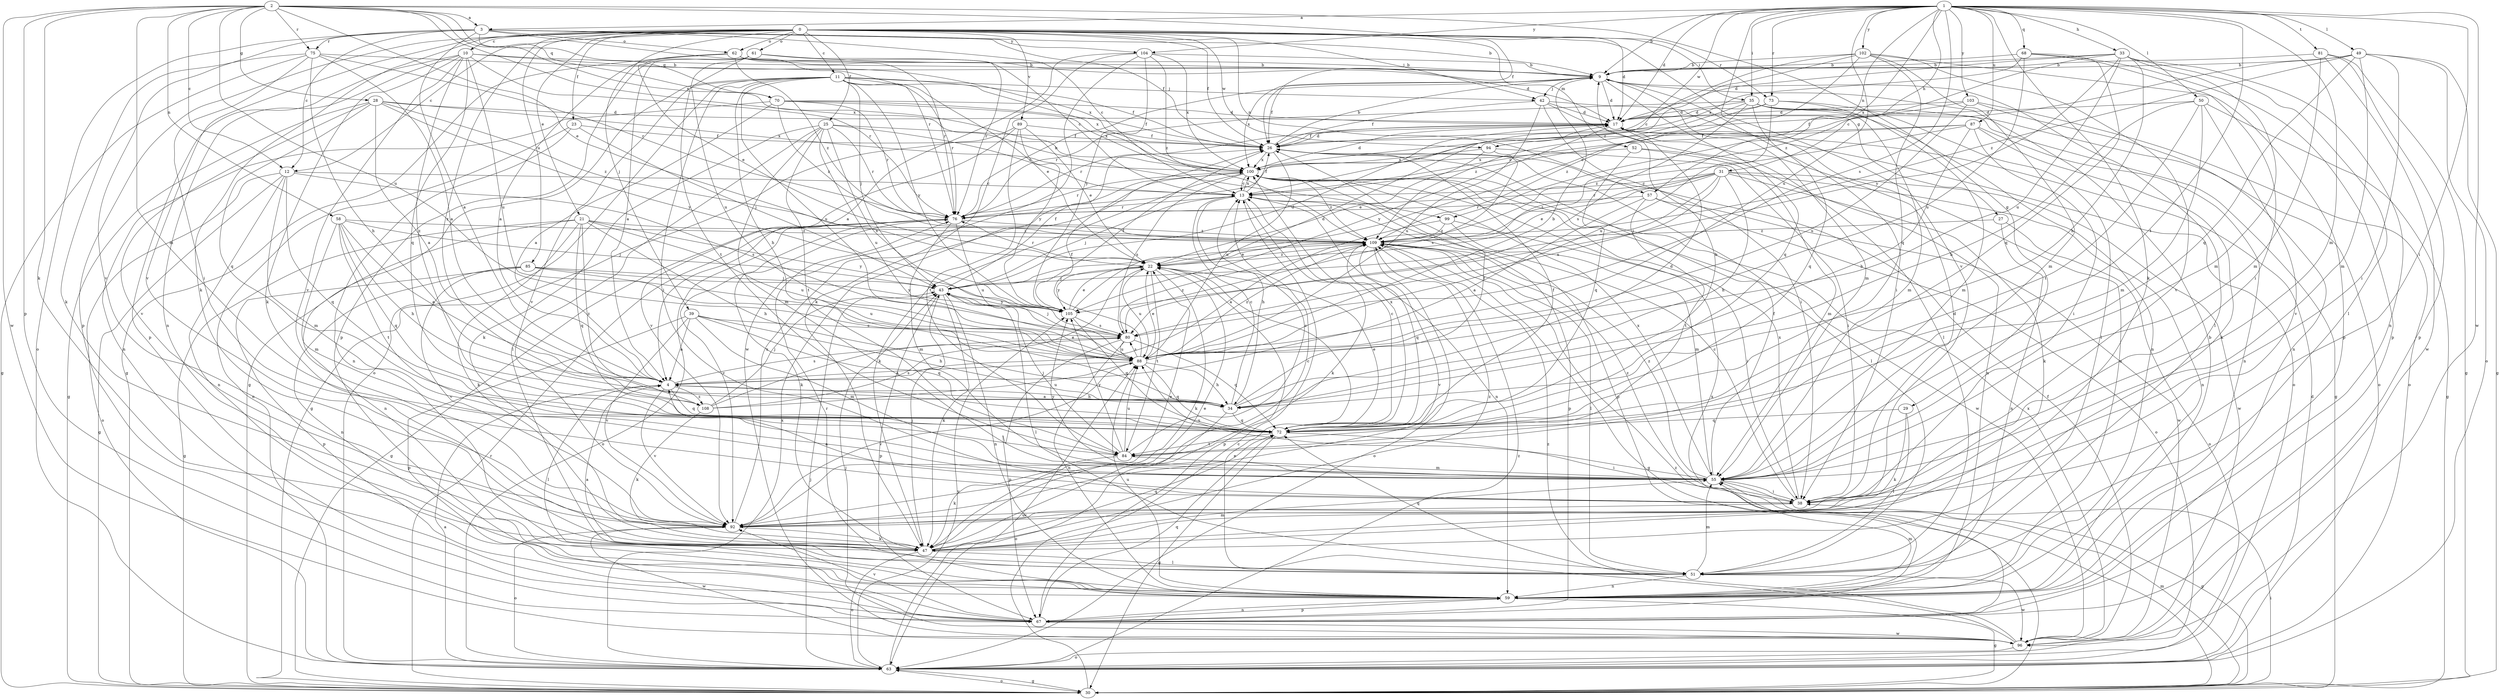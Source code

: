 strict digraph  {
0;
1;
2;
3;
4;
9;
10;
11;
12;
13;
17;
21;
22;
23;
25;
26;
27;
28;
29;
30;
31;
33;
34;
35;
38;
39;
42;
43;
47;
49;
50;
51;
52;
55;
57;
58;
59;
61;
62;
63;
67;
68;
70;
72;
73;
75;
76;
80;
81;
84;
85;
87;
88;
89;
92;
94;
96;
99;
100;
102;
103;
104;
105;
108;
109;
0 -> 10  [label=c];
0 -> 11  [label=c];
0 -> 12  [label=c];
0 -> 17  [label=d];
0 -> 21  [label=e];
0 -> 23  [label=f];
0 -> 25  [label=f];
0 -> 26  [label=f];
0 -> 27  [label=g];
0 -> 35  [label=i];
0 -> 39  [label=j];
0 -> 42  [label=j];
0 -> 47  [label=k];
0 -> 52  [label=m];
0 -> 57  [label=n];
0 -> 61  [label=o];
0 -> 62  [label=o];
0 -> 67  [label=p];
0 -> 73  [label=r];
0 -> 85  [label=u];
0 -> 89  [label=v];
0 -> 92  [label=v];
0 -> 94  [label=w];
0 -> 108  [label=z];
1 -> 3  [label=a];
1 -> 9  [label=b];
1 -> 17  [label=d];
1 -> 31  [label=h];
1 -> 33  [label=h];
1 -> 35  [label=i];
1 -> 38  [label=i];
1 -> 47  [label=k];
1 -> 49  [label=l];
1 -> 50  [label=l];
1 -> 55  [label=m];
1 -> 57  [label=n];
1 -> 68  [label=q];
1 -> 73  [label=r];
1 -> 80  [label=s];
1 -> 81  [label=t];
1 -> 84  [label=t];
1 -> 87  [label=u];
1 -> 88  [label=u];
1 -> 92  [label=v];
1 -> 94  [label=w];
1 -> 96  [label=w];
1 -> 99  [label=x];
1 -> 102  [label=y];
1 -> 103  [label=y];
1 -> 104  [label=y];
2 -> 3  [label=a];
2 -> 12  [label=c];
2 -> 22  [label=e];
2 -> 26  [label=f];
2 -> 28  [label=g];
2 -> 29  [label=g];
2 -> 47  [label=k];
2 -> 55  [label=m];
2 -> 58  [label=n];
2 -> 67  [label=p];
2 -> 70  [label=q];
2 -> 75  [label=r];
2 -> 88  [label=u];
2 -> 96  [label=w];
2 -> 99  [label=x];
2 -> 100  [label=x];
3 -> 4  [label=a];
3 -> 9  [label=b];
3 -> 12  [label=c];
3 -> 13  [label=c];
3 -> 26  [label=f];
3 -> 62  [label=o];
3 -> 63  [label=o];
3 -> 70  [label=q];
3 -> 75  [label=r];
3 -> 76  [label=r];
3 -> 92  [label=v];
3 -> 104  [label=y];
4 -> 34  [label=h];
4 -> 51  [label=l];
4 -> 72  [label=q];
4 -> 80  [label=s];
4 -> 92  [label=v];
4 -> 108  [label=z];
9 -> 17  [label=d];
9 -> 26  [label=f];
9 -> 38  [label=i];
9 -> 42  [label=j];
9 -> 51  [label=l];
9 -> 55  [label=m];
9 -> 72  [label=q];
9 -> 100  [label=x];
10 -> 9  [label=b];
10 -> 47  [label=k];
10 -> 59  [label=n];
10 -> 67  [label=p];
10 -> 72  [label=q];
10 -> 76  [label=r];
10 -> 88  [label=u];
10 -> 92  [label=v];
10 -> 100  [label=x];
10 -> 108  [label=z];
11 -> 22  [label=e];
11 -> 26  [label=f];
11 -> 30  [label=g];
11 -> 34  [label=h];
11 -> 38  [label=i];
11 -> 42  [label=j];
11 -> 43  [label=j];
11 -> 63  [label=o];
11 -> 76  [label=r];
11 -> 88  [label=u];
11 -> 92  [label=v];
11 -> 100  [label=x];
11 -> 105  [label=y];
12 -> 13  [label=c];
12 -> 30  [label=g];
12 -> 55  [label=m];
12 -> 59  [label=n];
12 -> 63  [label=o];
12 -> 72  [label=q];
12 -> 80  [label=s];
13 -> 26  [label=f];
13 -> 34  [label=h];
13 -> 43  [label=j];
13 -> 47  [label=k];
13 -> 59  [label=n];
13 -> 67  [label=p];
13 -> 76  [label=r];
13 -> 100  [label=x];
17 -> 26  [label=f];
17 -> 59  [label=n];
17 -> 76  [label=r];
17 -> 105  [label=y];
21 -> 30  [label=g];
21 -> 34  [label=h];
21 -> 47  [label=k];
21 -> 59  [label=n];
21 -> 72  [label=q];
21 -> 88  [label=u];
21 -> 105  [label=y];
21 -> 108  [label=z];
21 -> 109  [label=z];
22 -> 43  [label=j];
22 -> 47  [label=k];
22 -> 67  [label=p];
22 -> 76  [label=r];
22 -> 84  [label=t];
22 -> 88  [label=u];
22 -> 105  [label=y];
22 -> 109  [label=z];
23 -> 26  [label=f];
23 -> 43  [label=j];
23 -> 59  [label=n];
23 -> 63  [label=o];
25 -> 13  [label=c];
25 -> 26  [label=f];
25 -> 47  [label=k];
25 -> 51  [label=l];
25 -> 55  [label=m];
25 -> 76  [label=r];
25 -> 80  [label=s];
25 -> 84  [label=t];
25 -> 88  [label=u];
26 -> 9  [label=b];
26 -> 17  [label=d];
26 -> 51  [label=l];
26 -> 88  [label=u];
26 -> 100  [label=x];
27 -> 59  [label=n];
27 -> 63  [label=o];
27 -> 109  [label=z];
28 -> 4  [label=a];
28 -> 17  [label=d];
28 -> 30  [label=g];
28 -> 72  [label=q];
28 -> 92  [label=v];
28 -> 100  [label=x];
28 -> 105  [label=y];
28 -> 109  [label=z];
29 -> 47  [label=k];
29 -> 51  [label=l];
29 -> 72  [label=q];
30 -> 13  [label=c];
30 -> 38  [label=i];
30 -> 55  [label=m];
30 -> 63  [label=o];
30 -> 76  [label=r];
30 -> 109  [label=z];
31 -> 13  [label=c];
31 -> 22  [label=e];
31 -> 34  [label=h];
31 -> 43  [label=j];
31 -> 47  [label=k];
31 -> 59  [label=n];
31 -> 76  [label=r];
31 -> 80  [label=s];
31 -> 96  [label=w];
31 -> 109  [label=z];
33 -> 9  [label=b];
33 -> 17  [label=d];
33 -> 34  [label=h];
33 -> 51  [label=l];
33 -> 55  [label=m];
33 -> 59  [label=n];
33 -> 88  [label=u];
33 -> 105  [label=y];
33 -> 109  [label=z];
34 -> 4  [label=a];
34 -> 13  [label=c];
34 -> 17  [label=d];
34 -> 26  [label=f];
34 -> 63  [label=o];
34 -> 72  [label=q];
35 -> 17  [label=d];
35 -> 30  [label=g];
35 -> 55  [label=m];
35 -> 59  [label=n];
35 -> 63  [label=o];
35 -> 72  [label=q];
35 -> 76  [label=r];
35 -> 80  [label=s];
35 -> 109  [label=z];
38 -> 4  [label=a];
38 -> 13  [label=c];
38 -> 17  [label=d];
38 -> 92  [label=v];
38 -> 100  [label=x];
38 -> 109  [label=z];
39 -> 4  [label=a];
39 -> 34  [label=h];
39 -> 55  [label=m];
39 -> 67  [label=p];
39 -> 72  [label=q];
39 -> 80  [label=s];
39 -> 92  [label=v];
42 -> 17  [label=d];
42 -> 26  [label=f];
42 -> 38  [label=i];
42 -> 51  [label=l];
42 -> 63  [label=o];
42 -> 88  [label=u];
43 -> 17  [label=d];
43 -> 26  [label=f];
43 -> 47  [label=k];
43 -> 51  [label=l];
43 -> 59  [label=n];
43 -> 67  [label=p];
43 -> 105  [label=y];
43 -> 109  [label=z];
47 -> 22  [label=e];
47 -> 43  [label=j];
47 -> 51  [label=l];
47 -> 55  [label=m];
47 -> 63  [label=o];
47 -> 72  [label=q];
47 -> 109  [label=z];
49 -> 9  [label=b];
49 -> 13  [label=c];
49 -> 30  [label=g];
49 -> 38  [label=i];
49 -> 55  [label=m];
49 -> 63  [label=o];
49 -> 72  [label=q];
49 -> 109  [label=z];
50 -> 17  [label=d];
50 -> 30  [label=g];
50 -> 34  [label=h];
50 -> 55  [label=m];
50 -> 84  [label=t];
50 -> 92  [label=v];
51 -> 4  [label=a];
51 -> 55  [label=m];
51 -> 59  [label=n];
51 -> 72  [label=q];
51 -> 96  [label=w];
52 -> 55  [label=m];
52 -> 59  [label=n];
52 -> 72  [label=q];
52 -> 100  [label=x];
55 -> 26  [label=f];
55 -> 30  [label=g];
55 -> 38  [label=i];
55 -> 88  [label=u];
55 -> 100  [label=x];
55 -> 105  [label=y];
55 -> 109  [label=z];
57 -> 4  [label=a];
57 -> 63  [label=o];
57 -> 76  [label=r];
57 -> 84  [label=t];
57 -> 96  [label=w];
58 -> 4  [label=a];
58 -> 34  [label=h];
58 -> 43  [label=j];
58 -> 55  [label=m];
58 -> 72  [label=q];
58 -> 84  [label=t];
58 -> 109  [label=z];
59 -> 9  [label=b];
59 -> 30  [label=g];
59 -> 55  [label=m];
59 -> 67  [label=p];
59 -> 76  [label=r];
59 -> 88  [label=u];
61 -> 4  [label=a];
61 -> 9  [label=b];
61 -> 67  [label=p];
61 -> 76  [label=r];
61 -> 84  [label=t];
61 -> 88  [label=u];
62 -> 4  [label=a];
62 -> 9  [label=b];
62 -> 13  [label=c];
62 -> 17  [label=d];
62 -> 22  [label=e];
62 -> 30  [label=g];
62 -> 76  [label=r];
62 -> 109  [label=z];
63 -> 4  [label=a];
63 -> 17  [label=d];
63 -> 30  [label=g];
63 -> 43  [label=j];
63 -> 88  [label=u];
63 -> 100  [label=x];
63 -> 105  [label=y];
63 -> 109  [label=z];
67 -> 59  [label=n];
67 -> 72  [label=q];
67 -> 92  [label=v];
67 -> 96  [label=w];
67 -> 100  [label=x];
68 -> 9  [label=b];
68 -> 38  [label=i];
68 -> 67  [label=p];
68 -> 72  [label=q];
68 -> 88  [label=u];
68 -> 100  [label=x];
70 -> 4  [label=a];
70 -> 17  [label=d];
70 -> 26  [label=f];
70 -> 59  [label=n];
70 -> 76  [label=r];
70 -> 100  [label=x];
70 -> 109  [label=z];
72 -> 9  [label=b];
72 -> 13  [label=c];
72 -> 22  [label=e];
72 -> 26  [label=f];
72 -> 30  [label=g];
72 -> 38  [label=i];
72 -> 84  [label=t];
72 -> 100  [label=x];
73 -> 17  [label=d];
73 -> 51  [label=l];
73 -> 55  [label=m];
73 -> 88  [label=u];
73 -> 109  [label=z];
75 -> 4  [label=a];
75 -> 9  [label=b];
75 -> 30  [label=g];
75 -> 34  [label=h];
75 -> 38  [label=i];
75 -> 47  [label=k];
75 -> 76  [label=r];
76 -> 9  [label=b];
76 -> 30  [label=g];
76 -> 47  [label=k];
76 -> 55  [label=m];
76 -> 63  [label=o];
76 -> 88  [label=u];
76 -> 92  [label=v];
76 -> 109  [label=z];
80 -> 43  [label=j];
80 -> 59  [label=n];
80 -> 67  [label=p];
80 -> 72  [label=q];
80 -> 88  [label=u];
80 -> 109  [label=z];
81 -> 9  [label=b];
81 -> 30  [label=g];
81 -> 55  [label=m];
81 -> 67  [label=p];
81 -> 96  [label=w];
84 -> 13  [label=c];
84 -> 43  [label=j];
84 -> 47  [label=k];
84 -> 55  [label=m];
84 -> 88  [label=u];
84 -> 105  [label=y];
85 -> 43  [label=j];
85 -> 59  [label=n];
85 -> 67  [label=p];
85 -> 88  [label=u];
85 -> 92  [label=v];
85 -> 105  [label=y];
87 -> 13  [label=c];
87 -> 26  [label=f];
87 -> 34  [label=h];
87 -> 38  [label=i];
87 -> 47  [label=k];
87 -> 59  [label=n];
87 -> 109  [label=z];
88 -> 4  [label=a];
88 -> 9  [label=b];
88 -> 22  [label=e];
88 -> 26  [label=f];
88 -> 34  [label=h];
88 -> 72  [label=q];
88 -> 80  [label=s];
88 -> 92  [label=v];
88 -> 109  [label=z];
89 -> 22  [label=e];
89 -> 26  [label=f];
89 -> 30  [label=g];
89 -> 84  [label=t];
89 -> 92  [label=v];
89 -> 105  [label=y];
92 -> 13  [label=c];
92 -> 22  [label=e];
92 -> 47  [label=k];
92 -> 63  [label=o];
92 -> 96  [label=w];
92 -> 100  [label=x];
94 -> 22  [label=e];
94 -> 38  [label=i];
94 -> 80  [label=s];
94 -> 100  [label=x];
96 -> 22  [label=e];
96 -> 26  [label=f];
96 -> 43  [label=j];
96 -> 63  [label=o];
96 -> 100  [label=x];
96 -> 109  [label=z];
99 -> 4  [label=a];
99 -> 38  [label=i];
99 -> 55  [label=m];
99 -> 109  [label=z];
100 -> 13  [label=c];
100 -> 17  [label=d];
100 -> 47  [label=k];
100 -> 67  [label=p];
100 -> 76  [label=r];
100 -> 80  [label=s];
100 -> 96  [label=w];
100 -> 109  [label=z];
102 -> 9  [label=b];
102 -> 13  [label=c];
102 -> 22  [label=e];
102 -> 55  [label=m];
102 -> 67  [label=p];
102 -> 72  [label=q];
102 -> 76  [label=r];
102 -> 92  [label=v];
103 -> 17  [label=d];
103 -> 26  [label=f];
103 -> 59  [label=n];
103 -> 63  [label=o];
103 -> 88  [label=u];
104 -> 4  [label=a];
104 -> 9  [label=b];
104 -> 47  [label=k];
104 -> 96  [label=w];
104 -> 100  [label=x];
104 -> 105  [label=y];
104 -> 109  [label=z];
105 -> 17  [label=d];
105 -> 22  [label=e];
105 -> 26  [label=f];
105 -> 72  [label=q];
105 -> 80  [label=s];
108 -> 22  [label=e];
108 -> 43  [label=j];
108 -> 47  [label=k];
108 -> 80  [label=s];
108 -> 88  [label=u];
109 -> 22  [label=e];
109 -> 30  [label=g];
109 -> 51  [label=l];
109 -> 63  [label=o];
109 -> 72  [label=q];
109 -> 92  [label=v];
}
